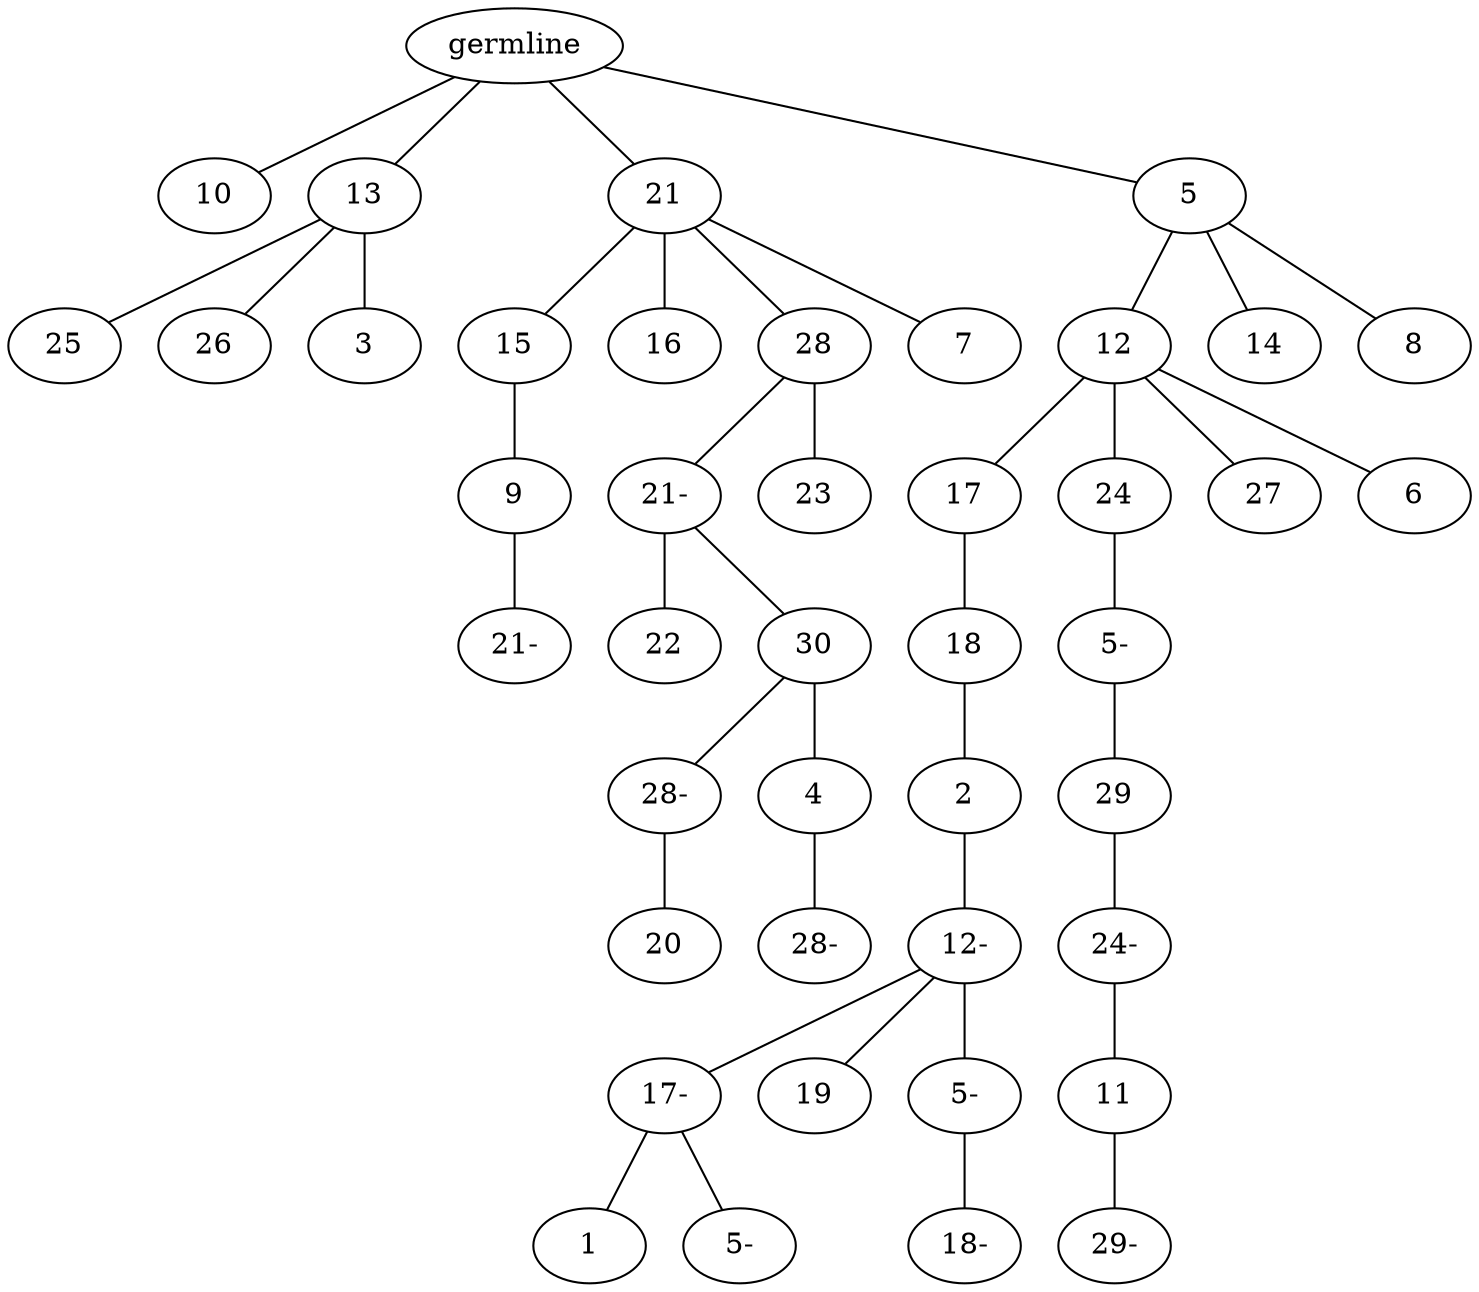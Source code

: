 graph tree {
    "140292758185056" [label="germline"];
    "140292758151664" [label="10"];
    "140292757922048" [label="13"];
    "140292757613968" [label="25"];
    "140292757701104" [label="26"];
    "140292757611568" [label="3"];
    "140292758601488" [label="21"];
    "140292757612000" [label="15"];
    "140292757610560" [label="9"];
    "140292757954368" [label="21-"];
    "140292757614448" [label="16"];
    "140292757612576" [label="28"];
    "140292757952496" [label="21-"];
    "140292757954080" [label="22"];
    "140292757954128" [label="30"];
    "140292757954032" [label="28-"];
    "140292758095856" [label="20"];
    "140292758166928" [label="4"];
    "140292758096240" [label="28-"];
    "140292757346192" [label="23"];
    "140292757614064" [label="7"];
    "140292757840992" [label="5"];
    "140292758094368" [label="12"];
    "140292757950912" [label="17"];
    "140292758195456" [label="18"];
    "140292758194304" [label="2"];
    "140292758193824" [label="12-"];
    "140292758194976" [label="17-"];
    "140292758207984" [label="1"];
    "140292758204816" [label="5-"];
    "140292758194880" [label="19"];
    "140292758207840" [label="5-"];
    "140292758208176" [label="18-"];
    "140292757954416" [label="24"];
    "140292758192576" [label="5-"];
    "140292758193872" [label="29"];
    "140292758205152" [label="24-"];
    "140292758208368" [label="11"];
    "140292758206016" [label="29-"];
    "140292758438864" [label="27"];
    "140292758193776" [label="6"];
    "140292757951776" [label="14"];
    "140292757953216" [label="8"];
    "140292758185056" -- "140292758151664";
    "140292758185056" -- "140292757922048";
    "140292758185056" -- "140292758601488";
    "140292758185056" -- "140292757840992";
    "140292757922048" -- "140292757613968";
    "140292757922048" -- "140292757701104";
    "140292757922048" -- "140292757611568";
    "140292758601488" -- "140292757612000";
    "140292758601488" -- "140292757614448";
    "140292758601488" -- "140292757612576";
    "140292758601488" -- "140292757614064";
    "140292757612000" -- "140292757610560";
    "140292757610560" -- "140292757954368";
    "140292757612576" -- "140292757952496";
    "140292757612576" -- "140292757346192";
    "140292757952496" -- "140292757954080";
    "140292757952496" -- "140292757954128";
    "140292757954128" -- "140292757954032";
    "140292757954128" -- "140292758166928";
    "140292757954032" -- "140292758095856";
    "140292758166928" -- "140292758096240";
    "140292757840992" -- "140292758094368";
    "140292757840992" -- "140292757951776";
    "140292757840992" -- "140292757953216";
    "140292758094368" -- "140292757950912";
    "140292758094368" -- "140292757954416";
    "140292758094368" -- "140292758438864";
    "140292758094368" -- "140292758193776";
    "140292757950912" -- "140292758195456";
    "140292758195456" -- "140292758194304";
    "140292758194304" -- "140292758193824";
    "140292758193824" -- "140292758194976";
    "140292758193824" -- "140292758194880";
    "140292758193824" -- "140292758207840";
    "140292758194976" -- "140292758207984";
    "140292758194976" -- "140292758204816";
    "140292758207840" -- "140292758208176";
    "140292757954416" -- "140292758192576";
    "140292758192576" -- "140292758193872";
    "140292758193872" -- "140292758205152";
    "140292758205152" -- "140292758208368";
    "140292758208368" -- "140292758206016";
}
